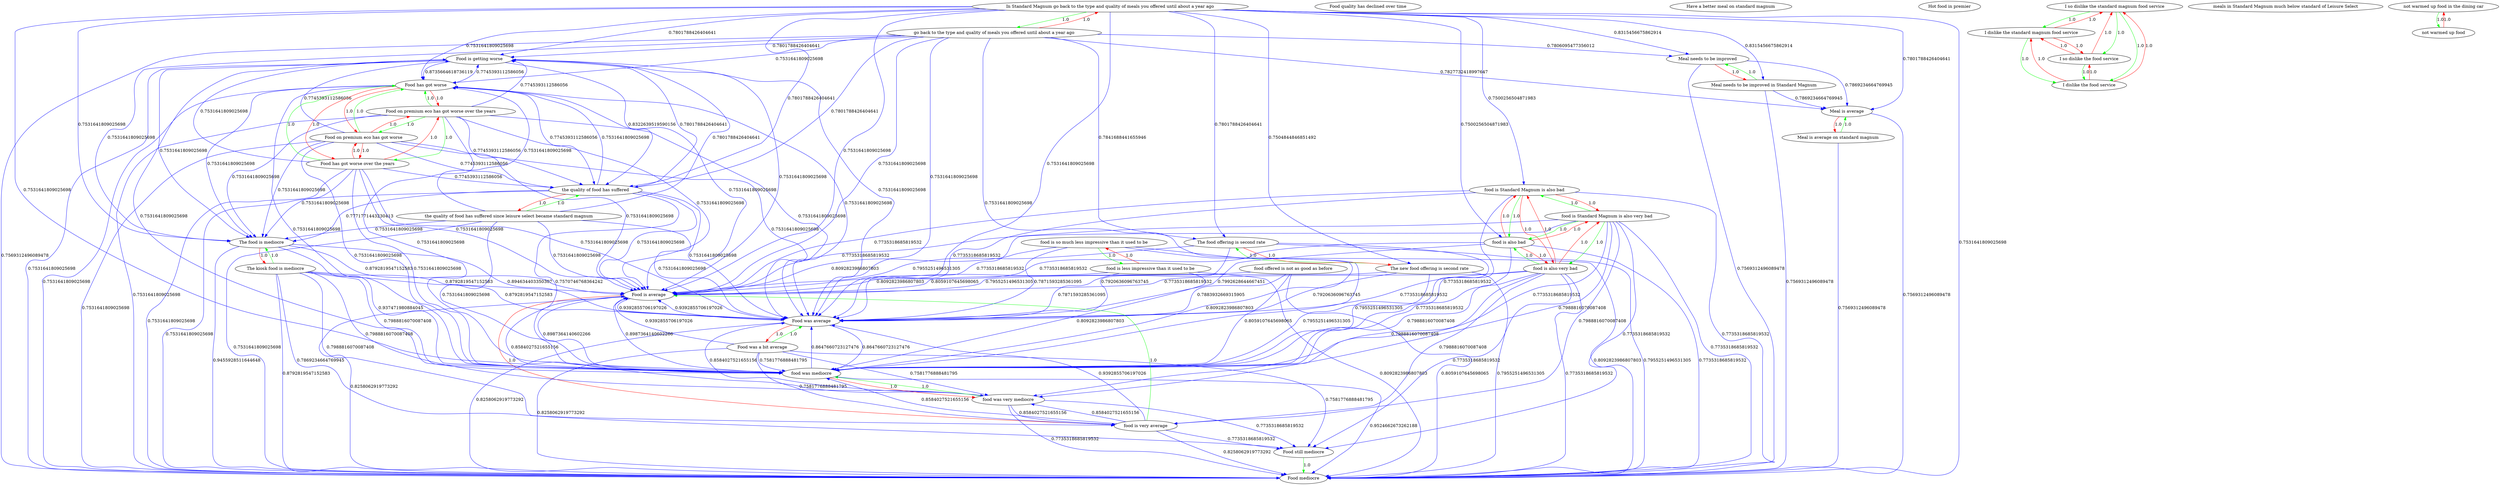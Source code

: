 digraph rawGraph {
"Food still mediocre";"Food mediocre";"Food quality has declined over time";"Food is average";"Food is getting worse";"Food on premium eco has got worse over the years";"Food on premium eco has got worse";"Food has got worse";"Food has got worse over the years";"Food was a bit average";"Food was average";"Have a better meal on standard magnum";"Hot food in premier";"I so dislike the standard magnum food service";"I dislike the standard magnum food service";"I dislike the food service";"I so dislike the food service";"In Standard Magnum go back to the type and quality of meals you offered until about a year ago";"go back to the type and quality of meals you offered until about a year ago";"Meal is average on standard magnum";"Meal is average";"Meal needs to be improved in Standard Magnum";"Meal needs to be improved";"The kiosk food is mediocre";"The food is mediocre";"The new food offering is second rate";"The food offering is second rate";"food is Standard Magnum is also very bad";"food is Standard Magnum is also bad";"food is also bad";"food is also very bad";"food is so much less impressive than it used to be";"food is less impressive than it used to be";"food is very average";"food offered is not as good as before";"food was very mediocre";"food was mediocre";"meals in Standard Magnum much below standard of Leisure Select";"not warmed up food in the dining car";"not warmed up food";"the quality of food has suffered since leisure select became standard magnum";"the quality of food has suffered";"Food still mediocre" -> "Food mediocre" [label=1.0] [color=green]
"Food is average" -> "Food mediocre" [label=0.8258062919773292] [color=blue]
"Food on premium eco has got worse over the years" -> "Food on premium eco has got worse" [label=1.0] [color=green]
"Food on premium eco has got worse" -> "Food has got worse" [label=1.0] [color=green]
"Food on premium eco has got worse over the years" -> "Food has got worse over the years" [label=1.0] [color=green]
"Food has got worse over the years" -> "Food has got worse" [label=1.0] [color=green]
"Food on premium eco has got worse over the years" -> "Food has got worse" [label=1.0] [color=green]
"Food on premium eco has got worse" -> "Food on premium eco has got worse over the years" [label=1.0] [color=red]
"Food on premium eco has got worse" -> "Food has got worse over the years" [label=1.0] [color=red]
"Food has got worse" -> "Food on premium eco has got worse over the years" [label=1.0] [color=red]
"Food has got worse" -> "Food on premium eco has got worse" [label=1.0] [color=red]
"Food has got worse" -> "Food has got worse over the years" [label=1.0] [color=red]
"Food has got worse over the years" -> "Food on premium eco has got worse over the years" [label=1.0] [color=red]
"Food has got worse over the years" -> "Food on premium eco has got worse" [label=1.0] [color=red]
"Food is getting worse" -> "Food has got worse" [label=0.8735664618736119] [color=blue]
"Food has got worse" -> "Food is getting worse" [label=0.7745393112586056] [color=blue]
"Food was a bit average" -> "Food was average" [label=1.0] [color=green]
"Food was average" -> "Food was a bit average" [label=1.0] [color=red]
"Food was average" -> "Food is average" [label=0.9392855706197026] [color=blue]
"Food is average" -> "Food was average" [label=0.9392855706197026] [color=blue]
"Food was average" -> "Food mediocre" [label=0.8258062919773292] [color=blue]
"Food was a bit average" -> "Food is average" [label=0.9392855706197026] [color=blue]
"Food was a bit average" -> "Food mediocre" [label=0.8258062919773292] [color=blue]
"I so dislike the standard magnum food service" -> "I dislike the standard magnum food service" [label=1.0] [color=green]
"I dislike the standard magnum food service" -> "I dislike the food service" [label=1.0] [color=green]
"I so dislike the standard magnum food service" -> "I so dislike the food service" [label=1.0] [color=green]
"I so dislike the food service" -> "I dislike the food service" [label=1.0] [color=green]
"I so dislike the standard magnum food service" -> "I dislike the food service" [label=1.0] [color=green]
"I dislike the standard magnum food service" -> "I so dislike the standard magnum food service" [label=1.0] [color=red]
"I dislike the standard magnum food service" -> "I so dislike the food service" [label=1.0] [color=red]
"I dislike the food service" -> "I so dislike the standard magnum food service" [label=1.0] [color=red]
"I dislike the food service" -> "I dislike the standard magnum food service" [label=1.0] [color=red]
"I dislike the food service" -> "I so dislike the food service" [label=1.0] [color=red]
"I so dislike the food service" -> "I so dislike the standard magnum food service" [label=1.0] [color=red]
"I so dislike the food service" -> "I dislike the standard magnum food service" [label=1.0] [color=red]
"In Standard Magnum go back to the type and quality of meals you offered until about a year ago" -> "go back to the type and quality of meals you offered until about a year ago" [label=1.0] [color=green]
"go back to the type and quality of meals you offered until about a year ago" -> "In Standard Magnum go back to the type and quality of meals you offered until about a year ago" [label=1.0] [color=red]
"go back to the type and quality of meals you offered until about a year ago" -> "Food is getting worse" [label=0.7801788426404641] [color=blue]
"Meal is average on standard magnum" -> "Meal is average" [label=1.0] [color=green]
"Meal is average" -> "Meal is average on standard magnum" [label=1.0] [color=red]
"go back to the type and quality of meals you offered until about a year ago" -> "Meal is average" [label=0.7827732418997647] [color=blue]
"Meal is average" -> "Food mediocre" [label=0.7569312496089478] [color=blue]
"Meal needs to be improved in Standard Magnum" -> "Meal needs to be improved" [label=1.0] [color=green]
"Meal needs to be improved" -> "Meal needs to be improved in Standard Magnum" [label=1.0] [color=red]
"go back to the type and quality of meals you offered until about a year ago" -> "Meal needs to be improved" [label=0.7806095477356012] [color=blue]
"In Standard Magnum go back to the type and quality of meals you offered until about a year ago" -> "Meal needs to be improved in Standard Magnum" [label=0.8315456675862914] [color=blue]
"Meal needs to be improved" -> "Meal is average" [label=0.7869234664769945] [color=blue]
"The kiosk food is mediocre" -> "The food is mediocre" [label=1.0] [color=green]
"The food is mediocre" -> "The kiosk food is mediocre" [label=1.0] [color=red]
"The food is mediocre" -> "Food is average" [label=0.8792819547152583] [color=blue]
"The food is mediocre" -> "Food was average" [label=0.894634403350307] [color=blue]
"The food is mediocre" -> "Food mediocre" [label=0.9455928511644648] [color=blue]
"The kiosk food is mediocre" -> "Food still mediocre" [label=0.7869234664769945] [color=blue]
"The new food offering is second rate" -> "The food offering is second rate" [label=1.0] [color=green]
"The food offering is second rate" -> "The new food offering is second rate" [label=1.0] [color=red]
"The food offering is second rate" -> "Food is average" [label=0.7955251496531305] [color=blue]
"go back to the type and quality of meals you offered until about a year ago" -> "The food offering is second rate" [label=0.7841688441655946] [color=blue]
"In Standard Magnum go back to the type and quality of meals you offered until about a year ago" -> "The new food offering is second rate" [label=0.7504844846851492] [color=blue]
"The food offering is second rate" -> "Food was average" [label=0.7920636096763745] [color=blue]
"food is Standard Magnum is also very bad" -> "food is Standard Magnum is also bad" [label=1.0] [color=green]
"food is Standard Magnum is also bad" -> "food is also bad" [label=1.0] [color=green]
"food is Standard Magnum is also very bad" -> "food is also very bad" [label=1.0] [color=green]
"food is also very bad" -> "food is also bad" [label=1.0] [color=green]
"food is Standard Magnum is also very bad" -> "food is also bad" [label=1.0] [color=green]
"food is Standard Magnum is also bad" -> "food is Standard Magnum is also very bad" [label=1.0] [color=red]
"food is Standard Magnum is also bad" -> "food is also very bad" [label=1.0] [color=red]
"food is also bad" -> "food is Standard Magnum is also very bad" [label=1.0] [color=red]
"food is also bad" -> "food is Standard Magnum is also bad" [label=1.0] [color=red]
"food is also bad" -> "food is also very bad" [label=1.0] [color=red]
"food is also very bad" -> "food is Standard Magnum is also very bad" [label=1.0] [color=red]
"food is also very bad" -> "food is Standard Magnum is also bad" [label=1.0] [color=red]
"food is also bad" -> "Food is average" [label=0.7735318685819532] [color=blue]
"In Standard Magnum go back to the type and quality of meals you offered until about a year ago" -> "food is Standard Magnum is also bad" [label=0.7500256504871983] [color=blue]
"food is also bad" -> "Food was average" [label=0.7992628644667451] [color=blue]
"food is so much less impressive than it used to be" -> "food is less impressive than it used to be" [label=1.0] [color=green]
"food is less impressive than it used to be" -> "food is so much less impressive than it used to be" [label=1.0] [color=red]
"food is less impressive than it used to be" -> "Food is average" [label=0.8092823986807803] [color=blue]
"food is less impressive than it used to be" -> "Food was average" [label=0.7871593285361095] [color=blue]
"food is very average" -> "Food is average" [label=1.0] [color=green]
"Food is average" -> "food is very average" [label=1.0] [color=red]
"food offered is not as good as before" -> "Food is average" [label=0.8059107645698065] [color=blue]
"food offered is not as good as before" -> "Food was average" [label=0.7883932669315905] [color=blue]
"food was very mediocre" -> "food was mediocre" [label=1.0] [color=green]
"food was mediocre" -> "food was very mediocre" [label=1.0] [color=red]
"food offered is not as good as before" -> "food was mediocre" [label=0.8059107645698065] [color=blue]
"Food is average" -> "food was mediocre" [label=0.8987364140602266] [color=blue]
"food was mediocre" -> "Food is average" [label=0.8987364140602266] [color=blue]
"food is very average" -> "food was very mediocre" [label=0.8584027521655156] [color=blue]
"food was very mediocre" -> "food is very average" [label=0.8584027521655156] [color=blue]
"The food offering is second rate" -> "food was mediocre" [label=0.7955251496531305] [color=blue]
"food is also bad" -> "food was mediocre" [label=0.7735318685819532] [color=blue]
"food is also very bad" -> "food was very mediocre" [label=0.7988816070087408] [color=blue]
"food is less impressive than it used to be" -> "food was mediocre" [label=0.8092823986807803] [color=blue]
"The food is mediocre" -> "food was mediocre" [label=0.937471980884045] [color=blue]
"The kiosk food is mediocre" -> "food was very mediocre" [label=0.7988816070087408] [color=blue]
"food was mediocre" -> "Food was average" [label=0.8647660723127476] [color=blue]
"Food was average" -> "food was mediocre" [label=0.8647660723127476] [color=blue]
"Food was a bit average" -> "food was very mediocre" [label=0.7581776888481795] [color=blue]
"food was mediocre" -> "Food mediocre" [label=0.9524662673262188] [color=blue]
"food was very mediocre" -> "Food still mediocre" [label=0.7735318685819532] [color=blue]
"not warmed up food in the dining car" -> "not warmed up food" [label=1.0] [color=green]
"not warmed up food" -> "not warmed up food in the dining car" [label=1.0] [color=red]
"the quality of food has suffered since leisure select became standard magnum" -> "the quality of food has suffered" [label=1.0] [color=green]
"the quality of food has suffered" -> "the quality of food has suffered since leisure select became standard magnum" [label=1.0] [color=red]
"the quality of food has suffered" -> "Food is average" [label=0.7531641809025698] [color=blue]
"the quality of food has suffered" -> "Food is getting worse" [label=0.7801788426404641] [color=blue]
"Food is getting worse" -> "the quality of food has suffered" [label=0.8322639519590156] [color=blue]
"the quality of food has suffered" -> "food was mediocre" [label=0.7570746768364242] [color=blue]
"the quality of food has suffered" -> "The food is mediocre" [label=0.7771771443230413] [color=blue]
"the quality of food has suffered" -> "Food was average" [label=0.7531641809025698] [color=blue]
"Food is getting worse" -> "Food is average" [label=0.7531641809025698] [color=blue]
"Food is getting worse" -> "The food is mediocre" [label=0.7531641809025698] [color=blue]
"Food is getting worse" -> "food was mediocre" [label=0.7531641809025698] [color=blue]
"Food is getting worse" -> "Food was average" [label=0.7531641809025698] [color=blue]
"Food on premium eco has got worse over the years" -> "Food is getting worse" [label=0.7745393112586056] [color=blue]
"Food on premium eco has got worse" -> "Food is getting worse" [label=0.7745393112586056] [color=blue]
"Food has got worse" -> "the quality of food has suffered" [label=0.7745393112586056] [color=blue]
"Food has got worse" -> "Food is average" [label=0.7531641809025698] [color=blue]
"Food has got worse" -> "The food is mediocre" [label=0.7531641809025698] [color=blue]
"Food has got worse" -> "food was mediocre" [label=0.7531641809025698] [color=blue]
"Food has got worse" -> "Food was average" [label=0.7531641809025698] [color=blue]
"Food has got worse over the years" -> "the quality of food has suffered" [label=0.7745393112586056] [color=blue]
"Food has got worse over the years" -> "Food is getting worse" [label=0.7531641809025698] [color=blue]
"Food has got worse over the years" -> "Food is average" [label=0.7531641809025698] [color=blue]
"Food has got worse over the years" -> "The food is mediocre" [label=0.7531641809025698] [color=blue]
"Food has got worse over the years" -> "food was mediocre" [label=0.7531641809025698] [color=blue]
"Food has got worse over the years" -> "Food was average" [label=0.7531641809025698] [color=blue]
"Food was a bit average" -> "food is very average" [label=0.7581776888481795] [color=blue]
"Food was a bit average" -> "food was mediocre" [label=0.7581776888481795] [color=blue]
"Food was a bit average" -> "Food still mediocre" [label=0.7581776888481795] [color=blue]
"In Standard Magnum go back to the type and quality of meals you offered until about a year ago" -> "Food is getting worse" [label=0.7801788426404641] [color=blue]
"In Standard Magnum go back to the type and quality of meals you offered until about a year ago" -> "Meal needs to be improved" [label=0.8315456675862914] [color=blue]
"In Standard Magnum go back to the type and quality of meals you offered until about a year ago" -> "Meal is average" [label=0.7801788426404641] [color=blue]
"In Standard Magnum go back to the type and quality of meals you offered until about a year ago" -> "The food offering is second rate" [label=0.7801788426404641] [color=blue]
"In Standard Magnum go back to the type and quality of meals you offered until about a year ago" -> "food is also bad" [label=0.7500256504871983] [color=blue]
"go back to the type and quality of meals you offered until about a year ago" -> "the quality of food has suffered" [label=0.7801788426404641] [color=blue]
"go back to the type and quality of meals you offered until about a year ago" -> "Food is average" [label=0.7531641809025698] [color=blue]
"go back to the type and quality of meals you offered until about a year ago" -> "Food has got worse" [label=0.7531641809025698] [color=blue]
"go back to the type and quality of meals you offered until about a year ago" -> "The food is mediocre" [label=0.7531641809025698] [color=blue]
"go back to the type and quality of meals you offered until about a year ago" -> "food was mediocre" [label=0.7531641809025698] [color=blue]
"go back to the type and quality of meals you offered until about a year ago" -> "Food was average" [label=0.7531641809025698] [color=blue]
"go back to the type and quality of meals you offered until about a year ago" -> "Food mediocre" [label=0.7569312496089478] [color=blue]
"Meal is average on standard magnum" -> "Food mediocre" [label=0.7569312496089478] [color=blue]
"Meal needs to be improved in Standard Magnum" -> "Meal is average" [label=0.7869234664769945] [color=blue]
"Meal needs to be improved" -> "Food mediocre" [label=0.7569312496089478] [color=blue]
"The kiosk food is mediocre" -> "food is very average" [label=0.7988816070087408] [color=blue]
"The kiosk food is mediocre" -> "Food is average" [label=0.8792819547152583] [color=blue]
"The kiosk food is mediocre" -> "Food was average" [label=0.8792819547152583] [color=blue]
"The kiosk food is mediocre" -> "food was mediocre" [label=0.7988816070087408] [color=blue]
"The kiosk food is mediocre" -> "Food mediocre" [label=0.8792819547152583] [color=blue]
"The new food offering is second rate" -> "Food is average" [label=0.7955251496531305] [color=blue]
"The new food offering is second rate" -> "Food was average" [label=0.7920636096763745] [color=blue]
"The new food offering is second rate" -> "food was mediocre" [label=0.7955251496531305] [color=blue]
"The food offering is second rate" -> "Food mediocre" [label=0.7955251496531305] [color=blue]
"food is Standard Magnum is also very bad" -> "food was very mediocre" [label=0.7988816070087408] [color=blue]
"food is Standard Magnum is also very bad" -> "Food is average" [label=0.7735318685819532] [color=blue]
"food is Standard Magnum is also very bad" -> "Food was average" [label=0.7735318685819532] [color=blue]
"food is Standard Magnum is also very bad" -> "food was mediocre" [label=0.7735318685819532] [color=blue]
"food is Standard Magnum is also bad" -> "Food is average" [label=0.7735318685819532] [color=blue]
"food is Standard Magnum is also bad" -> "Food was average" [label=0.7735318685819532] [color=blue]
"food is Standard Magnum is also bad" -> "food was mediocre" [label=0.7735318685819532] [color=blue]
"food is also bad" -> "Food mediocre" [label=0.7735318685819532] [color=blue]
"food is also very bad" -> "food is very average" [label=0.7988816070087408] [color=blue]
"food is also very bad" -> "Food is average" [label=0.7735318685819532] [color=blue]
"food is also very bad" -> "Food was average" [label=0.7735318685819532] [color=blue]
"food is also very bad" -> "food was mediocre" [label=0.7988816070087408] [color=blue]
"food is also very bad" -> "Food mediocre" [label=0.7735318685819532] [color=blue]
"food is also very bad" -> "Food still mediocre" [label=0.7735318685819532] [color=blue]
"food is so much less impressive than it used to be" -> "Food is average" [label=0.8092823986807803] [color=blue]
"food is so much less impressive than it used to be" -> "Food was average" [label=0.7871593285361095] [color=blue]
"food is so much less impressive than it used to be" -> "food was mediocre" [label=0.8092823986807803] [color=blue]
"food is less impressive than it used to be" -> "Food mediocre" [label=0.8092823986807803] [color=blue]
"food is very average" -> "Food was average" [label=0.9392855706197026] [color=blue]
"food is very average" -> "food was mediocre" [label=0.8584027521655156] [color=blue]
"food is very average" -> "Food mediocre" [label=0.8258062919773292] [color=blue]
"food is very average" -> "Food still mediocre" [label=0.7735318685819532] [color=blue]
"food offered is not as good as before" -> "Food mediocre" [label=0.8059107645698065] [color=blue]
"food was very mediocre" -> "Food is average" [label=0.8584027521655156] [color=blue]
"food was very mediocre" -> "Food was average" [label=0.8584027521655156] [color=blue]
"food was very mediocre" -> "Food mediocre" [label=0.7735318685819532] [color=blue]
"the quality of food has suffered since leisure select became standard magnum" -> "Food is average" [label=0.7531641809025698] [color=blue]
"the quality of food has suffered since leisure select became standard magnum" -> "Food is getting worse" [label=0.7801788426404641] [color=blue]
"the quality of food has suffered since leisure select became standard magnum" -> "The food is mediocre" [label=0.7531641809025698] [color=blue]
"the quality of food has suffered since leisure select became standard magnum" -> "food was mediocre" [label=0.7531641809025698] [color=blue]
"the quality of food has suffered since leisure select became standard magnum" -> "Food was average" [label=0.7531641809025698] [color=blue]
"the quality of food has suffered" -> "Food has got worse" [label=0.7531641809025698] [color=blue]
"the quality of food has suffered" -> "Food mediocre" [label=0.7531641809025698] [color=blue]
"Food is getting worse" -> "Food mediocre" [label=0.7531641809025698] [color=blue]
"Food on premium eco has got worse over the years" -> "the quality of food has suffered" [label=0.7745393112586056] [color=blue]
"Food on premium eco has got worse over the years" -> "Food is average" [label=0.7531641809025698] [color=blue]
"Food on premium eco has got worse over the years" -> "The food is mediocre" [label=0.7531641809025698] [color=blue]
"Food on premium eco has got worse over the years" -> "food was mediocre" [label=0.7531641809025698] [color=blue]
"Food on premium eco has got worse over the years" -> "Food was average" [label=0.7531641809025698] [color=blue]
"Food on premium eco has got worse over the years" -> "Food mediocre" [label=0.7531641809025698] [color=blue]
"Food on premium eco has got worse" -> "the quality of food has suffered" [label=0.7745393112586056] [color=blue]
"Food on premium eco has got worse" -> "Food is average" [label=0.7531641809025698] [color=blue]
"Food on premium eco has got worse" -> "The food is mediocre" [label=0.7531641809025698] [color=blue]
"Food on premium eco has got worse" -> "food was mediocre" [label=0.7531641809025698] [color=blue]
"Food on premium eco has got worse" -> "Food was average" [label=0.7531641809025698] [color=blue]
"Food on premium eco has got worse" -> "Food mediocre" [label=0.7531641809025698] [color=blue]
"Food has got worse" -> "Food mediocre" [label=0.7531641809025698] [color=blue]
"Food has got worse over the years" -> "Food mediocre" [label=0.7531641809025698] [color=blue]
"In Standard Magnum go back to the type and quality of meals you offered until about a year ago" -> "the quality of food has suffered" [label=0.7801788426404641] [color=blue]
"In Standard Magnum go back to the type and quality of meals you offered until about a year ago" -> "Food is average" [label=0.7531641809025698] [color=blue]
"In Standard Magnum go back to the type and quality of meals you offered until about a year ago" -> "Food has got worse" [label=0.7531641809025698] [color=blue]
"In Standard Magnum go back to the type and quality of meals you offered until about a year ago" -> "The food is mediocre" [label=0.7531641809025698] [color=blue]
"In Standard Magnum go back to the type and quality of meals you offered until about a year ago" -> "food was mediocre" [label=0.7531641809025698] [color=blue]
"In Standard Magnum go back to the type and quality of meals you offered until about a year ago" -> "Food was average" [label=0.7531641809025698] [color=blue]
"In Standard Magnum go back to the type and quality of meals you offered until about a year ago" -> "Food mediocre" [label=0.7531641809025698] [color=blue]
"Meal needs to be improved in Standard Magnum" -> "Food mediocre" [label=0.7569312496089478] [color=blue]
"The new food offering is second rate" -> "Food mediocre" [label=0.7955251496531305] [color=blue]
"food is Standard Magnum is also very bad" -> "food is very average" [label=0.7988816070087408] [color=blue]
"food is Standard Magnum is also very bad" -> "Food still mediocre" [label=0.7735318685819532] [color=blue]
"food is Standard Magnum is also very bad" -> "Food mediocre" [label=0.7735318685819532] [color=blue]
"food is Standard Magnum is also bad" -> "Food mediocre" [label=0.7735318685819532] [color=blue]
"food is so much less impressive than it used to be" -> "Food mediocre" [label=0.8092823986807803] [color=blue]
"the quality of food has suffered since leisure select became standard magnum" -> "Food has got worse" [label=0.7531641809025698] [color=blue]
"the quality of food has suffered since leisure select became standard magnum" -> "Food mediocre" [label=0.7531641809025698] [color=blue]
}